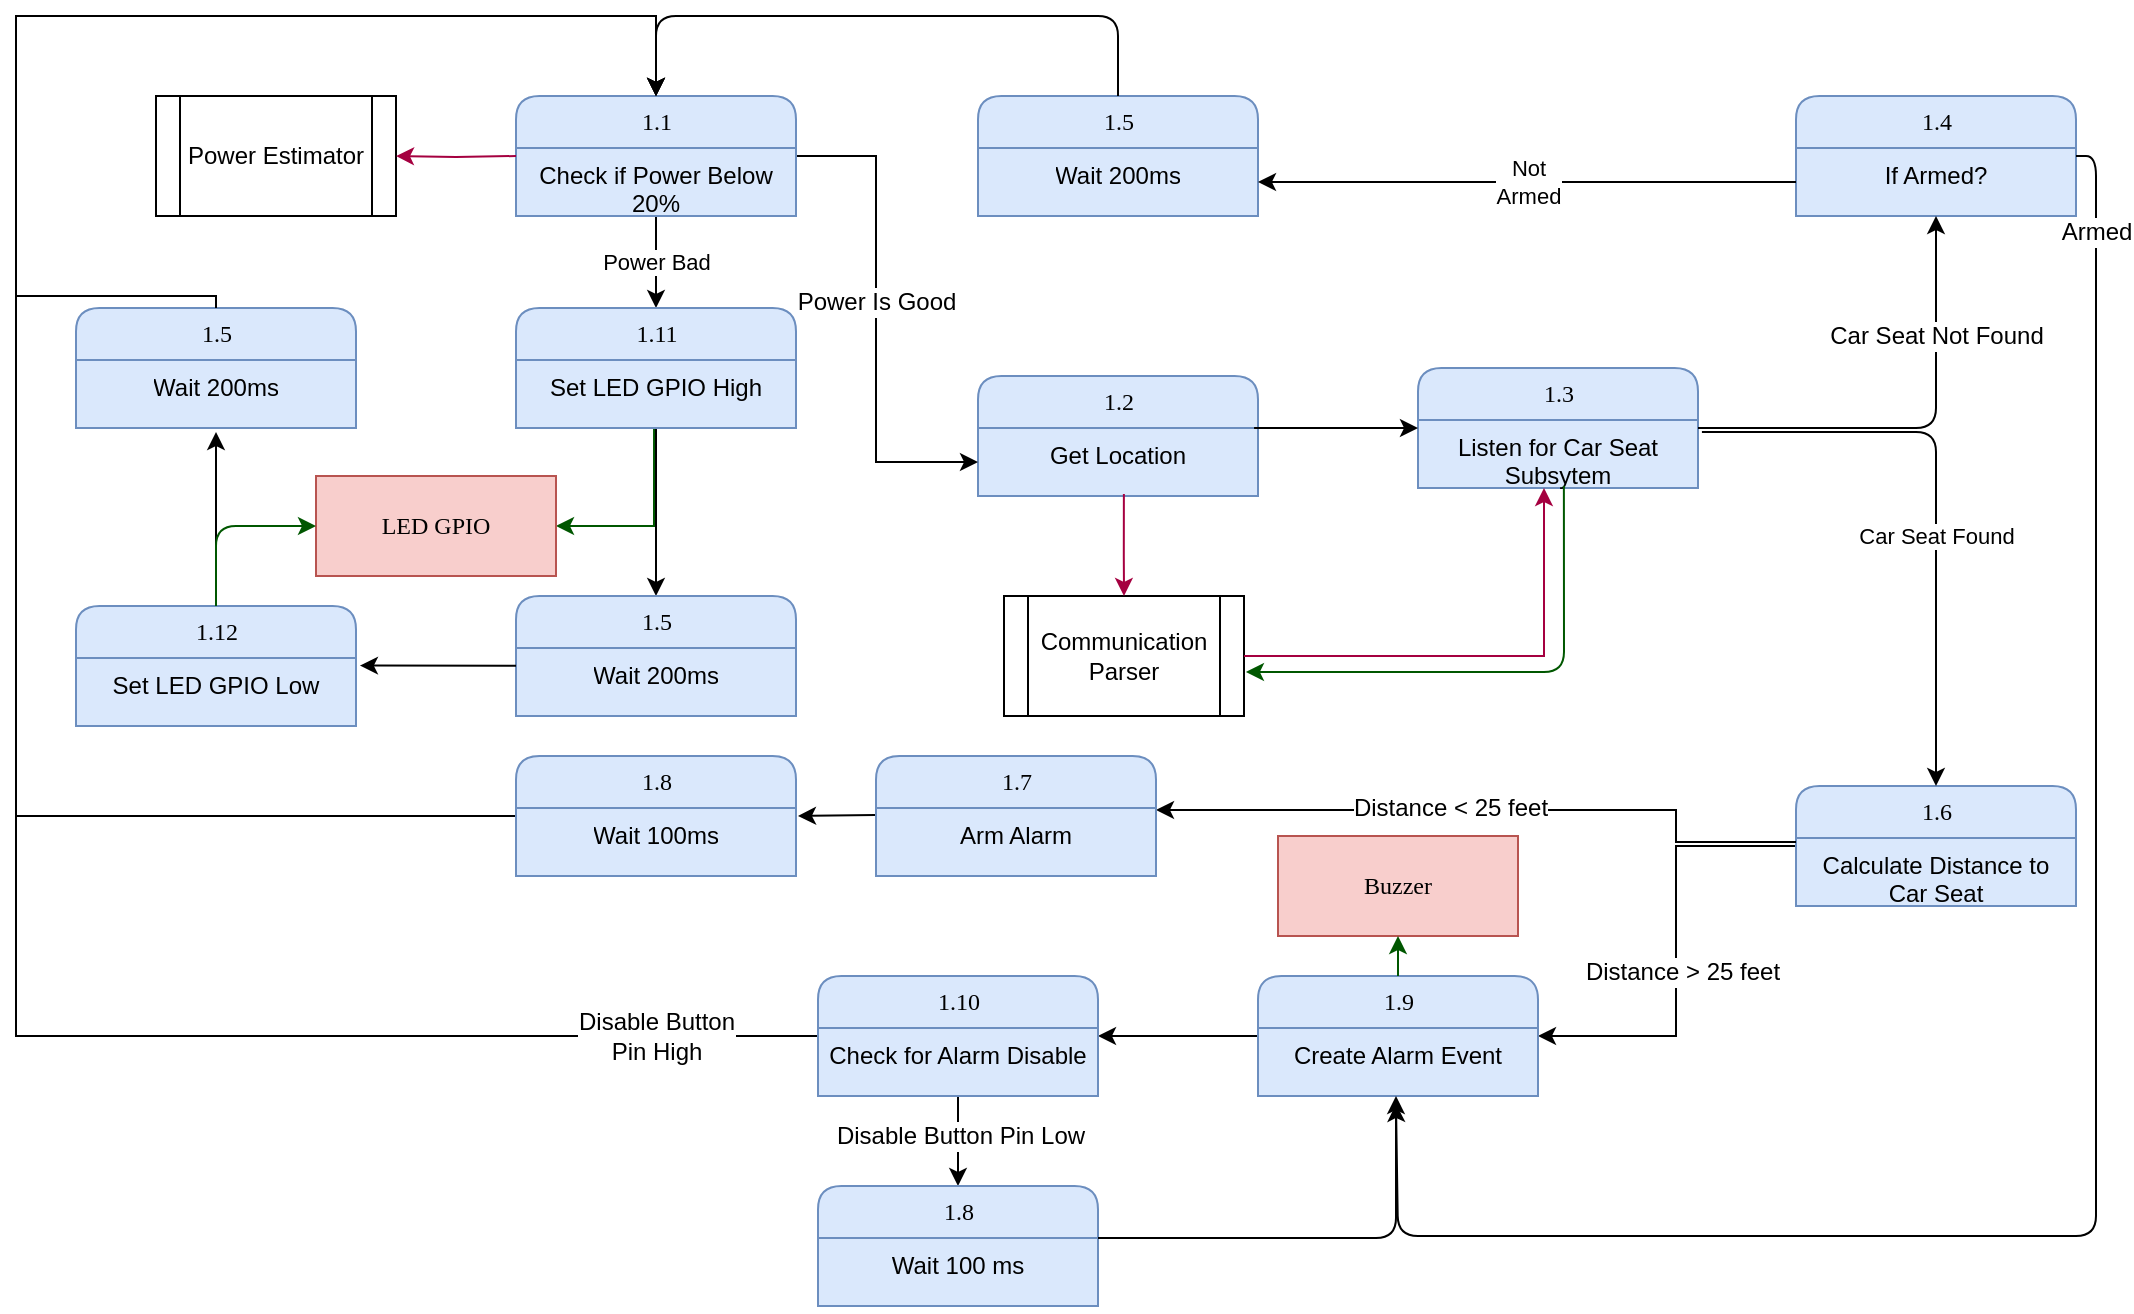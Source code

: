<mxfile version="12.1.2" type="onedrive" pages="1"><diagram name="Page-1" id="52a04d89-c75d-2922-d76d-85b35f80e030"><mxGraphModel dx="848" dy="419" grid="1" gridSize="10" guides="1" tooltips="1" connect="1" arrows="1" fold="1" page="1" pageScale="1" pageWidth="1100" pageHeight="850" background="#ffffff" math="0" shadow="0"><root><mxCell id="0"/><mxCell id="1" parent="0"/><mxCell id="BmrSFl_BmbGOBML_C8KP-5" value="1.5" style="swimlane;html=1;fontStyle=0;childLayout=stackLayout;horizontal=1;startSize=26;fillColor=#dae8fc;horizontalStack=0;resizeParent=1;resizeLast=0;collapsible=1;marginBottom=0;swimlaneFillColor=#ffffff;align=center;rounded=1;shadow=0;comic=0;labelBackgroundColor=none;strokeColor=#6c8ebf;strokeWidth=1;fontFamily=Verdana;fontSize=12;" parent="1" vertex="1"><mxGeometry x="521" y="90" width="140" height="60" as="geometry"/></mxCell><mxCell id="BmrSFl_BmbGOBML_C8KP-6" value="Wait 200ms" style="text;html=1;strokeColor=#6c8ebf;fillColor=#dae8fc;spacingLeft=4;spacingRight=4;whiteSpace=wrap;overflow=hidden;rotatable=0;points=[[0,0.5],[1,0.5]];portConstraint=eastwest;align=center;labelBackgroundColor=none;" parent="BmrSFl_BmbGOBML_C8KP-5" vertex="1"><mxGeometry y="26" width="140" height="34" as="geometry"/></mxCell><mxCell id="BmrSFl_BmbGOBML_C8KP-7" value="1.2" style="swimlane;html=1;fontStyle=0;childLayout=stackLayout;horizontal=1;startSize=26;fillColor=#dae8fc;horizontalStack=0;resizeParent=1;resizeLast=0;collapsible=1;marginBottom=0;swimlaneFillColor=#ffffff;align=center;rounded=1;shadow=0;comic=0;labelBackgroundColor=none;strokeColor=#6c8ebf;strokeWidth=1;fontFamily=Verdana;fontSize=12;" parent="1" vertex="1"><mxGeometry x="521" y="230" width="140" height="60" as="geometry"/></mxCell><mxCell id="BmrSFl_BmbGOBML_C8KP-8" value="Get Location" style="text;html=1;strokeColor=#6c8ebf;fillColor=#dae8fc;spacingLeft=4;spacingRight=4;whiteSpace=wrap;overflow=hidden;rotatable=0;points=[[0,0.5],[1,0.5]];portConstraint=eastwest;align=center;labelBackgroundColor=none;" parent="BmrSFl_BmbGOBML_C8KP-7" vertex="1"><mxGeometry y="26" width="140" height="34" as="geometry"/></mxCell><mxCell id="BmrSFl_BmbGOBML_C8KP-9" value="&lt;font color=&quot;#000000&quot;&gt;Communication Parser&lt;/font&gt;" style="shape=process;whiteSpace=wrap;html=1;backgroundOutline=1;labelBackgroundColor=none;fontColor=#660000;" parent="1" vertex="1"><mxGeometry x="534" y="340" width="120" height="60" as="geometry"/></mxCell><mxCell id="BmrSFl_BmbGOBML_C8KP-11" value="" style="edgeStyle=orthogonalEdgeStyle;rounded=0;orthogonalLoop=1;jettySize=auto;html=1;entryX=0;entryY=0.5;entryDx=0;entryDy=0;" parent="1" source="BmrSFl_BmbGOBML_C8KP-14" target="BmrSFl_BmbGOBML_C8KP-8" edge="1"><mxGeometry relative="1" as="geometry"><mxPoint x="521" y="120" as="targetPoint"/><Array as="points"><mxPoint x="470" y="120"/><mxPoint x="470" y="273"/></Array></mxGeometry></mxCell><mxCell id="BmrSFl_BmbGOBML_C8KP-12" value="Power Is Good" style="text;html=1;resizable=0;points=[];align=center;verticalAlign=middle;labelBackgroundColor=#ffffff;" parent="BmrSFl_BmbGOBML_C8KP-11" vertex="1" connectable="0"><mxGeometry x="0.15" y="3" relative="1" as="geometry"><mxPoint x="-3" y="-28" as="offset"/></mxGeometry></mxCell><mxCell id="BmrSFl_BmbGOBML_C8KP-13" value="Power Bad" style="edgeStyle=orthogonalEdgeStyle;rounded=0;orthogonalLoop=1;jettySize=auto;html=1;" parent="1" source="BmrSFl_BmbGOBML_C8KP-14" target="BmrSFl_BmbGOBML_C8KP-18" edge="1"><mxGeometry relative="1" as="geometry"/></mxCell><mxCell id="BmrSFl_BmbGOBML_C8KP-14" value="1.1" style="swimlane;html=1;fontStyle=0;childLayout=stackLayout;horizontal=1;startSize=26;fillColor=#dae8fc;horizontalStack=0;resizeParent=1;resizeLast=0;collapsible=1;marginBottom=0;swimlaneFillColor=#ffffff;align=center;rounded=1;shadow=0;comic=0;labelBackgroundColor=none;strokeColor=#6c8ebf;strokeWidth=1;fontFamily=Verdana;fontSize=12;" parent="1" vertex="1"><mxGeometry x="290" y="90" width="140" height="60" as="geometry"/></mxCell><mxCell id="BmrSFl_BmbGOBML_C8KP-15" value="Check if Power Below 20%" style="text;html=1;strokeColor=#6c8ebf;fillColor=#dae8fc;spacingLeft=4;spacingRight=4;whiteSpace=wrap;overflow=hidden;rotatable=0;points=[[0,0.5],[1,0.5]];portConstraint=eastwest;align=center;labelBackgroundColor=none;" parent="BmrSFl_BmbGOBML_C8KP-14" vertex="1"><mxGeometry y="26" width="140" height="34" as="geometry"/></mxCell><mxCell id="BmrSFl_BmbGOBML_C8KP-16" value="" style="edgeStyle=orthogonalEdgeStyle;rounded=0;orthogonalLoop=1;jettySize=auto;html=1;fillColor=#008a00;strokeColor=#005700;exitX=0.493;exitY=1;exitDx=0;exitDy=0;exitPerimeter=0;entryX=1;entryY=0.5;entryDx=0;entryDy=0;" parent="1" source="BmrSFl_BmbGOBML_C8KP-19" target="BmrSFl_BmbGOBML_C8KP-34" edge="1"><mxGeometry relative="1" as="geometry"><Array as="points"><mxPoint x="359" y="305"/></Array></mxGeometry></mxCell><mxCell id="BmrSFl_BmbGOBML_C8KP-17" value="" style="edgeStyle=orthogonalEdgeStyle;rounded=0;orthogonalLoop=1;jettySize=auto;html=1;entryX=0.5;entryY=0;entryDx=0;entryDy=0;" parent="1" source="BmrSFl_BmbGOBML_C8KP-18" target="BmrSFl_BmbGOBML_C8KP-35" edge="1"><mxGeometry relative="1" as="geometry"/></mxCell><mxCell id="BmrSFl_BmbGOBML_C8KP-18" value="1.11" style="swimlane;html=1;fontStyle=0;childLayout=stackLayout;horizontal=1;startSize=26;fillColor=#dae8fc;horizontalStack=0;resizeParent=1;resizeLast=0;collapsible=1;marginBottom=0;swimlaneFillColor=#ffffff;align=center;rounded=1;shadow=0;comic=0;labelBackgroundColor=none;strokeColor=#6c8ebf;strokeWidth=1;fontFamily=Verdana;fontSize=12;" parent="1" vertex="1"><mxGeometry x="290" y="196" width="140" height="60" as="geometry"/></mxCell><mxCell id="BmrSFl_BmbGOBML_C8KP-19" value="Set LED GPIO High" style="text;html=1;strokeColor=#6c8ebf;fillColor=#dae8fc;spacingLeft=4;spacingRight=4;whiteSpace=wrap;overflow=hidden;rotatable=0;points=[[0,0.5],[1,0.5]];portConstraint=eastwest;align=center;labelBackgroundColor=none;" parent="BmrSFl_BmbGOBML_C8KP-18" vertex="1"><mxGeometry y="26" width="140" height="34" as="geometry"/></mxCell><mxCell id="BmrSFl_BmbGOBML_C8KP-20" value="" style="edgeStyle=orthogonalEdgeStyle;rounded=0;orthogonalLoop=1;jettySize=auto;html=1;entryX=0.5;entryY=1.059;entryDx=0;entryDy=0;entryPerimeter=0;" parent="1" target="BmrSFl_BmbGOBML_C8KP-22" edge="1"><mxGeometry relative="1" as="geometry"><mxPoint x="140" y="370" as="sourcePoint"/><Array as="points"><mxPoint x="140" y="310"/><mxPoint x="140" y="310"/></Array></mxGeometry></mxCell><mxCell id="BmrSFl_BmbGOBML_C8KP-21" value="1.5" style="swimlane;html=1;fontStyle=0;childLayout=stackLayout;horizontal=1;startSize=26;fillColor=#dae8fc;horizontalStack=0;resizeParent=1;resizeLast=0;collapsible=1;marginBottom=0;swimlaneFillColor=#ffffff;align=center;rounded=1;shadow=0;comic=0;labelBackgroundColor=none;strokeColor=#6c8ebf;strokeWidth=1;fontFamily=Verdana;fontSize=12;" parent="1" vertex="1"><mxGeometry x="70" y="196" width="140" height="60" as="geometry"/></mxCell><mxCell id="BmrSFl_BmbGOBML_C8KP-22" value="Wait 200ms" style="text;html=1;strokeColor=#6c8ebf;fillColor=#dae8fc;spacingLeft=4;spacingRight=4;whiteSpace=wrap;overflow=hidden;rotatable=0;points=[[0,0.5],[1,0.5]];portConstraint=eastwest;align=center;labelBackgroundColor=none;" parent="BmrSFl_BmbGOBML_C8KP-21" vertex="1"><mxGeometry y="26" width="140" height="34" as="geometry"/></mxCell><mxCell id="BmrSFl_BmbGOBML_C8KP-23" value="1.12" style="swimlane;html=1;fontStyle=0;childLayout=stackLayout;horizontal=1;startSize=26;fillColor=#dae8fc;horizontalStack=0;resizeParent=1;resizeLast=0;collapsible=1;marginBottom=0;swimlaneFillColor=#ffffff;align=center;rounded=1;shadow=0;comic=0;labelBackgroundColor=none;strokeColor=#6c8ebf;strokeWidth=1;fontFamily=Verdana;fontSize=12;" parent="1" vertex="1"><mxGeometry x="70" y="345" width="140" height="60" as="geometry"/></mxCell><mxCell id="BmrSFl_BmbGOBML_C8KP-24" value="Set LED GPIO Low" style="text;html=1;strokeColor=#6c8ebf;fillColor=#dae8fc;spacingLeft=4;spacingRight=4;whiteSpace=wrap;overflow=hidden;rotatable=0;points=[[0,0.5],[1,0.5]];portConstraint=eastwest;align=center;labelBackgroundColor=none;" parent="BmrSFl_BmbGOBML_C8KP-23" vertex="1"><mxGeometry y="26" width="140" height="34" as="geometry"/></mxCell><mxCell id="BmrSFl_BmbGOBML_C8KP-25" value="&lt;font color=&quot;#000000&quot;&gt;Power Estimator&lt;/font&gt;" style="shape=process;whiteSpace=wrap;html=1;backgroundOutline=1;labelBackgroundColor=none;fontColor=#660000;" parent="1" vertex="1"><mxGeometry x="110" y="90" width="120" height="60" as="geometry"/></mxCell><mxCell id="BmrSFl_BmbGOBML_C8KP-26" value="" style="edgeStyle=orthogonalEdgeStyle;rounded=0;orthogonalLoop=1;jettySize=auto;html=1;fontColor=#660000;fillColor=#d80073;strokeColor=#A50040;exitX=1;exitY=0.5;exitDx=0;exitDy=0;entryX=1;entryY=0.5;entryDx=0;entryDy=0;" parent="1" target="BmrSFl_BmbGOBML_C8KP-25" edge="1"><mxGeometry relative="1" as="geometry"><mxPoint x="290" y="120" as="sourcePoint"/><mxPoint x="680" y="220" as="targetPoint"/></mxGeometry></mxCell><mxCell id="BmrSFl_BmbGOBML_C8KP-29" value="" style="endArrow=classic;html=1;entryX=0.5;entryY=0;entryDx=0;entryDy=0;exitX=0.5;exitY=0;exitDx=0;exitDy=0;" parent="1" source="BmrSFl_BmbGOBML_C8KP-5" target="BmrSFl_BmbGOBML_C8KP-14" edge="1"><mxGeometry width="50" height="50" relative="1" as="geometry"><mxPoint x="680" y="505" as="sourcePoint"/><mxPoint x="730" y="455" as="targetPoint"/><Array as="points"><mxPoint x="591" y="50"/><mxPoint x="360" y="50"/></Array></mxGeometry></mxCell><mxCell id="BmrSFl_BmbGOBML_C8KP-30" value="1.3" style="swimlane;html=1;fontStyle=0;childLayout=stackLayout;horizontal=1;startSize=26;fillColor=#dae8fc;horizontalStack=0;resizeParent=1;resizeLast=0;collapsible=1;marginBottom=0;swimlaneFillColor=#ffffff;align=center;rounded=1;shadow=0;comic=0;labelBackgroundColor=none;strokeColor=#6c8ebf;strokeWidth=1;fontFamily=Verdana;fontSize=12;" parent="1" vertex="1"><mxGeometry x="741" y="226" width="140" height="60" as="geometry"/></mxCell><mxCell id="BmrSFl_BmbGOBML_C8KP-31" value="Listen for Car Seat Subsytem" style="text;html=1;strokeColor=#6c8ebf;fillColor=#dae8fc;spacingLeft=4;spacingRight=4;whiteSpace=wrap;overflow=hidden;rotatable=0;points=[[0,0.5],[1,0.5]];portConstraint=eastwest;align=center;labelBackgroundColor=none;" parent="BmrSFl_BmbGOBML_C8KP-30" vertex="1"><mxGeometry y="26" width="140" height="34" as="geometry"/></mxCell><mxCell id="BmrSFl_BmbGOBML_C8KP-32" value="" style="endArrow=classic;html=1;exitX=0.986;exitY=0;exitDx=0;exitDy=0;exitPerimeter=0;entryX=0;entryY=0.5;entryDx=0;entryDy=0;" parent="1" source="BmrSFl_BmbGOBML_C8KP-8" target="BmrSFl_BmbGOBML_C8KP-30" edge="1"><mxGeometry width="50" height="50" relative="1" as="geometry"><mxPoint x="680" y="220" as="sourcePoint"/><mxPoint x="730" y="170" as="targetPoint"/></mxGeometry></mxCell><mxCell id="BmrSFl_BmbGOBML_C8KP-33" value="" style="endArrow=classic;html=1;entryX=1.008;entryY=0.633;entryDx=0;entryDy=0;exitX=0.521;exitY=0.971;exitDx=0;exitDy=0;exitPerimeter=0;fillColor=#008a00;strokeColor=#005700;entryPerimeter=0;" parent="1" source="BmrSFl_BmbGOBML_C8KP-31" target="BmrSFl_BmbGOBML_C8KP-9" edge="1"><mxGeometry width="50" height="50" relative="1" as="geometry"><mxPoint x="730" y="470" as="sourcePoint"/><mxPoint x="780" y="420" as="targetPoint"/><Array as="points"><mxPoint x="814" y="378"/></Array></mxGeometry></mxCell><mxCell id="BmrSFl_BmbGOBML_C8KP-34" value="LED GPIO" style="whiteSpace=wrap;html=1;rounded=0;shadow=0;comic=0;labelBackgroundColor=none;strokeColor=#b85450;strokeWidth=1;fillColor=#f8cecc;fontFamily=Verdana;fontSize=12;align=center;" parent="1" vertex="1"><mxGeometry x="190" y="280" width="120" height="50" as="geometry"/></mxCell><mxCell id="BmrSFl_BmbGOBML_C8KP-35" value="1.5" style="swimlane;html=1;fontStyle=0;childLayout=stackLayout;horizontal=1;startSize=26;fillColor=#dae8fc;horizontalStack=0;resizeParent=1;resizeLast=0;collapsible=1;marginBottom=0;swimlaneFillColor=#ffffff;align=center;rounded=1;shadow=0;comic=0;labelBackgroundColor=none;strokeColor=#6c8ebf;strokeWidth=1;fontFamily=Verdana;fontSize=12;" parent="1" vertex="1"><mxGeometry x="290" y="340" width="140" height="60" as="geometry"/></mxCell><mxCell id="BmrSFl_BmbGOBML_C8KP-36" value="Wait 200ms" style="text;html=1;strokeColor=#6c8ebf;fillColor=#dae8fc;spacingLeft=4;spacingRight=4;whiteSpace=wrap;overflow=hidden;rotatable=0;points=[[0,0.5],[1,0.5]];portConstraint=eastwest;align=center;labelBackgroundColor=none;" parent="BmrSFl_BmbGOBML_C8KP-35" vertex="1"><mxGeometry y="26" width="140" height="34" as="geometry"/></mxCell><mxCell id="BmrSFl_BmbGOBML_C8KP-37" value="" style="endArrow=classic;html=1;fillColor=#008a00;strokeColor=#005700;exitX=0.5;exitY=0;exitDx=0;exitDy=0;entryX=0;entryY=0.5;entryDx=0;entryDy=0;" parent="1" source="BmrSFl_BmbGOBML_C8KP-23" target="BmrSFl_BmbGOBML_C8KP-34" edge="1"><mxGeometry width="50" height="50" relative="1" as="geometry"><mxPoint x="150" y="340" as="sourcePoint"/><mxPoint x="661" y="380" as="targetPoint"/><Array as="points"><mxPoint x="140" y="305"/></Array></mxGeometry></mxCell><mxCell id="BmrSFl_BmbGOBML_C8KP-63" value="1.4" style="swimlane;html=1;fontStyle=0;childLayout=stackLayout;horizontal=1;startSize=26;fillColor=#dae8fc;horizontalStack=0;resizeParent=1;resizeLast=0;collapsible=1;marginBottom=0;swimlaneFillColor=#ffffff;align=center;rounded=1;shadow=0;comic=0;labelBackgroundColor=none;strokeColor=#6c8ebf;strokeWidth=1;fontFamily=Verdana;fontSize=12;" parent="1" vertex="1"><mxGeometry x="930" y="90" width="140" height="60" as="geometry"/></mxCell><mxCell id="BmrSFl_BmbGOBML_C8KP-64" value="If Armed?" style="text;html=1;strokeColor=#6c8ebf;fillColor=#dae8fc;spacingLeft=4;spacingRight=4;whiteSpace=wrap;overflow=hidden;rotatable=0;points=[[0,0.5],[1,0.5]];portConstraint=eastwest;align=center;labelBackgroundColor=none;" parent="BmrSFl_BmbGOBML_C8KP-63" vertex="1"><mxGeometry y="26" width="140" height="34" as="geometry"/></mxCell><mxCell id="BmrSFl_BmbGOBML_C8KP-54" value="" style="edgeStyle=orthogonalEdgeStyle;rounded=0;orthogonalLoop=1;jettySize=auto;html=1;entryX=1;entryY=0.5;entryDx=0;entryDy=0;" parent="1" source="BmrSFl_BmbGOBML_C8KP-49" target="BmrSFl_BmbGOBML_C8KP-52" edge="1"><mxGeometry relative="1" as="geometry"><Array as="points"><mxPoint x="870" y="465"/><mxPoint x="870" y="560"/></Array></mxGeometry></mxCell><mxCell id="BmrSFl_BmbGOBML_C8KP-55" value="Distance &amp;gt; 25 feet" style="text;html=1;resizable=0;points=[];align=center;verticalAlign=middle;labelBackgroundColor=#ffffff;" parent="BmrSFl_BmbGOBML_C8KP-54" vertex="1" connectable="0"><mxGeometry x="0.1" y="3" relative="1" as="geometry"><mxPoint as="offset"/></mxGeometry></mxCell><mxCell id="BmrSFl_BmbGOBML_C8KP-58" value="" style="edgeStyle=orthogonalEdgeStyle;rounded=0;orthogonalLoop=1;jettySize=auto;html=1;exitX=0;exitY=0;exitDx=0;exitDy=0;exitPerimeter=0;" parent="1" source="BmrSFl_BmbGOBML_C8KP-91" edge="1"><mxGeometry relative="1" as="geometry"><mxPoint x="870" y="450" as="sourcePoint"/><mxPoint x="360" y="90" as="targetPoint"/><Array as="points"><mxPoint x="290" y="450"/><mxPoint x="40" y="450"/><mxPoint x="40" y="50"/><mxPoint x="360" y="50"/></Array></mxGeometry></mxCell><mxCell id="BmrSFl_BmbGOBML_C8KP-49" value="1.6" style="swimlane;html=1;fontStyle=0;childLayout=stackLayout;horizontal=1;startSize=26;fillColor=#dae8fc;horizontalStack=0;resizeParent=1;resizeLast=0;collapsible=1;marginBottom=0;swimlaneFillColor=#ffffff;align=center;rounded=1;shadow=0;comic=0;labelBackgroundColor=none;strokeColor=#6c8ebf;strokeWidth=1;fontFamily=Verdana;fontSize=12;" parent="1" vertex="1"><mxGeometry x="930" y="435" width="140" height="60" as="geometry"/></mxCell><mxCell id="BmrSFl_BmbGOBML_C8KP-50" value="Calculate Distance to Car Seat" style="text;html=1;strokeColor=#6c8ebf;fillColor=#dae8fc;spacingLeft=4;spacingRight=4;whiteSpace=wrap;overflow=hidden;rotatable=0;points=[[0,0.5],[1,0.5]];portConstraint=eastwest;align=center;labelBackgroundColor=none;" parent="BmrSFl_BmbGOBML_C8KP-49" vertex="1"><mxGeometry y="26" width="140" height="34" as="geometry"/></mxCell><mxCell id="BmrSFl_BmbGOBML_C8KP-72" value="" style="edgeStyle=orthogonalEdgeStyle;rounded=0;orthogonalLoop=1;jettySize=auto;html=1;" parent="1" source="BmrSFl_BmbGOBML_C8KP-52" target="BmrSFl_BmbGOBML_C8KP-70" edge="1"><mxGeometry relative="1" as="geometry"/></mxCell><mxCell id="BmrSFl_BmbGOBML_C8KP-52" value="1.9" style="swimlane;html=1;fontStyle=0;childLayout=stackLayout;horizontal=1;startSize=26;fillColor=#dae8fc;horizontalStack=0;resizeParent=1;resizeLast=0;collapsible=1;marginBottom=0;swimlaneFillColor=#ffffff;align=center;rounded=1;shadow=0;comic=0;labelBackgroundColor=none;strokeColor=#6c8ebf;strokeWidth=1;fontFamily=Verdana;fontSize=12;" parent="1" vertex="1"><mxGeometry x="661" y="530" width="140" height="60" as="geometry"/></mxCell><mxCell id="BmrSFl_BmbGOBML_C8KP-53" value="Create Alarm Event" style="text;html=1;strokeColor=#6c8ebf;fillColor=#dae8fc;spacingLeft=4;spacingRight=4;whiteSpace=wrap;overflow=hidden;rotatable=0;points=[[0,0.5],[1,0.5]];portConstraint=eastwest;align=center;labelBackgroundColor=none;" parent="BmrSFl_BmbGOBML_C8KP-52" vertex="1"><mxGeometry y="26" width="140" height="34" as="geometry"/></mxCell><mxCell id="BmrSFl_BmbGOBML_C8KP-75" value="" style="edgeStyle=orthogonalEdgeStyle;rounded=0;orthogonalLoop=1;jettySize=auto;html=1;" parent="1" source="BmrSFl_BmbGOBML_C8KP-70" target="BmrSFl_BmbGOBML_C8KP-73" edge="1"><mxGeometry relative="1" as="geometry"/></mxCell><mxCell id="BmrSFl_BmbGOBML_C8KP-77" value="Disable Button Pin Low" style="text;html=1;resizable=0;points=[];align=center;verticalAlign=middle;labelBackgroundColor=#ffffff;" parent="BmrSFl_BmbGOBML_C8KP-75" vertex="1" connectable="0"><mxGeometry x="-0.111" y="1" relative="1" as="geometry"><mxPoint as="offset"/></mxGeometry></mxCell><mxCell id="BmrSFl_BmbGOBML_C8KP-80" value="" style="edgeStyle=orthogonalEdgeStyle;rounded=0;orthogonalLoop=1;jettySize=auto;html=1;entryX=0.5;entryY=0;entryDx=0;entryDy=0;" parent="1" source="BmrSFl_BmbGOBML_C8KP-70" target="BmrSFl_BmbGOBML_C8KP-14" edge="1"><mxGeometry relative="1" as="geometry"><mxPoint x="320" y="470" as="targetPoint"/><Array as="points"><mxPoint x="40" y="560"/><mxPoint x="40" y="50"/><mxPoint x="360" y="50"/></Array></mxGeometry></mxCell><mxCell id="BmrSFl_BmbGOBML_C8KP-81" value="Disable Button&lt;br&gt;Pin High" style="text;html=1;resizable=0;points=[];align=center;verticalAlign=middle;labelBackgroundColor=#ffffff;" parent="BmrSFl_BmbGOBML_C8KP-80" vertex="1" connectable="0"><mxGeometry x="0.25" y="-2" relative="1" as="geometry"><mxPoint x="318" y="393" as="offset"/></mxGeometry></mxCell><mxCell id="BmrSFl_BmbGOBML_C8KP-70" value="1.10" style="swimlane;html=1;fontStyle=0;childLayout=stackLayout;horizontal=1;startSize=26;fillColor=#dae8fc;horizontalStack=0;resizeParent=1;resizeLast=0;collapsible=1;marginBottom=0;swimlaneFillColor=#ffffff;align=center;rounded=1;shadow=0;comic=0;labelBackgroundColor=none;strokeColor=#6c8ebf;strokeWidth=1;fontFamily=Verdana;fontSize=12;" parent="1" vertex="1"><mxGeometry x="441" y="530" width="140" height="60" as="geometry"/></mxCell><mxCell id="BmrSFl_BmbGOBML_C8KP-71" value="Check for Alarm Disable" style="text;html=1;strokeColor=#6c8ebf;fillColor=#dae8fc;spacingLeft=4;spacingRight=4;whiteSpace=wrap;overflow=hidden;rotatable=0;points=[[0,0.5],[1,0.5]];portConstraint=eastwest;align=center;labelBackgroundColor=none;" parent="BmrSFl_BmbGOBML_C8KP-70" vertex="1"><mxGeometry y="26" width="140" height="34" as="geometry"/></mxCell><mxCell id="BmrSFl_BmbGOBML_C8KP-73" value="1.8" style="swimlane;html=1;fontStyle=0;childLayout=stackLayout;horizontal=1;startSize=26;fillColor=#dae8fc;horizontalStack=0;resizeParent=1;resizeLast=0;collapsible=1;marginBottom=0;swimlaneFillColor=#ffffff;align=center;rounded=1;shadow=0;comic=0;labelBackgroundColor=none;strokeColor=#6c8ebf;strokeWidth=1;fontFamily=Verdana;fontSize=12;" parent="1" vertex="1"><mxGeometry x="441" y="635" width="140" height="60" as="geometry"/></mxCell><mxCell id="BmrSFl_BmbGOBML_C8KP-74" value="Wait 100 ms" style="text;html=1;strokeColor=#6c8ebf;fillColor=#dae8fc;spacingLeft=4;spacingRight=4;whiteSpace=wrap;overflow=hidden;rotatable=0;points=[[0,0.5],[1,0.5]];portConstraint=eastwest;align=center;labelBackgroundColor=none;" parent="BmrSFl_BmbGOBML_C8KP-73" vertex="1"><mxGeometry y="26" width="140" height="34" as="geometry"/></mxCell><mxCell id="BmrSFl_BmbGOBML_C8KP-45" value="" style="endArrow=classic;html=1;exitX=1;exitY=0.5;exitDx=0;exitDy=0;" parent="1" source="BmrSFl_BmbGOBML_C8KP-30" target="BmrSFl_BmbGOBML_C8KP-64" edge="1"><mxGeometry width="50" height="50" relative="1" as="geometry"><mxPoint x="918.04" y="260" as="sourcePoint"/><mxPoint x="1000" y="226" as="targetPoint"/><Array as="points"><mxPoint x="1000" y="256"/></Array></mxGeometry></mxCell><mxCell id="BmrSFl_BmbGOBML_C8KP-47" value="Car Seat Not Found" style="text;html=1;resizable=0;points=[];align=center;verticalAlign=middle;labelBackgroundColor=#ffffff;" parent="BmrSFl_BmbGOBML_C8KP-45" vertex="1" connectable="0"><mxGeometry x="0.852" relative="1" as="geometry"><mxPoint y="43" as="offset"/></mxGeometry></mxCell><mxCell id="BmrSFl_BmbGOBML_C8KP-46" value="Car Seat Found" style="endArrow=classic;html=1;exitX=1.014;exitY=0.176;exitDx=0;exitDy=0;entryX=0.5;entryY=0;entryDx=0;entryDy=0;exitPerimeter=0;" parent="1" source="BmrSFl_BmbGOBML_C8KP-31" target="BmrSFl_BmbGOBML_C8KP-49" edge="1"><mxGeometry x="-0.204" y="-52" width="50" height="50" relative="1" as="geometry"><mxPoint x="891" y="266" as="sourcePoint"/><mxPoint x="1000" y="295" as="targetPoint"/><Array as="points"><mxPoint x="1000" y="258"/></Array><mxPoint x="52" y="52" as="offset"/></mxGeometry></mxCell><mxCell id="BmrSFl_BmbGOBML_C8KP-60" value="Buzzer" style="whiteSpace=wrap;html=1;rounded=0;shadow=0;comic=0;labelBackgroundColor=none;strokeColor=#b85450;strokeWidth=1;fillColor=#f8cecc;fontFamily=Verdana;fontSize=12;align=center;" parent="1" vertex="1"><mxGeometry x="671" y="460" width="120" height="50" as="geometry"/></mxCell><mxCell id="BmrSFl_BmbGOBML_C8KP-61" value="" style="edgeStyle=orthogonalEdgeStyle;rounded=0;orthogonalLoop=1;jettySize=auto;html=1;entryX=0.5;entryY=1;entryDx=0;entryDy=0;fillColor=#008a00;strokeColor=#005700;exitX=0.5;exitY=0;exitDx=0;exitDy=0;" parent="1" source="BmrSFl_BmbGOBML_C8KP-52" target="BmrSFl_BmbGOBML_C8KP-60" edge="1"><mxGeometry relative="1" as="geometry"><mxPoint x="663" y="465" as="sourcePoint"/><mxPoint x="891" y="130" as="targetPoint"/><Array as="points"><mxPoint x="731" y="520"/><mxPoint x="731" y="520"/></Array></mxGeometry></mxCell><mxCell id="BmrSFl_BmbGOBML_C8KP-66" value="Not&lt;br&gt;Armed" style="edgeStyle=orthogonalEdgeStyle;rounded=0;orthogonalLoop=1;jettySize=auto;html=1;" parent="1" source="BmrSFl_BmbGOBML_C8KP-64" target="BmrSFl_BmbGOBML_C8KP-6" edge="1"><mxGeometry relative="1" as="geometry"/></mxCell><mxCell id="BmrSFl_BmbGOBML_C8KP-68" value="" style="endArrow=classic;html=1;exitX=1;exitY=0.5;exitDx=0;exitDy=0;" parent="1" source="BmrSFl_BmbGOBML_C8KP-63" edge="1"><mxGeometry width="50" height="50" relative="1" as="geometry"><mxPoint x="1040" y="400" as="sourcePoint"/><mxPoint x="730" y="594" as="targetPoint"/><Array as="points"><mxPoint x="1080" y="120"/><mxPoint x="1080" y="660"/><mxPoint x="910" y="660"/><mxPoint x="731" y="660"/></Array></mxGeometry></mxCell><mxCell id="BmrSFl_BmbGOBML_C8KP-82" value="Armed" style="text;html=1;resizable=0;points=[];align=center;verticalAlign=middle;labelBackgroundColor=#ffffff;" parent="BmrSFl_BmbGOBML_C8KP-68" vertex="1" connectable="0"><mxGeometry x="-0.888" y="-1" relative="1" as="geometry"><mxPoint x="1" y="-6" as="offset"/></mxGeometry></mxCell><mxCell id="BmrSFl_BmbGOBML_C8KP-76" value="" style="endArrow=classic;html=1;exitX=1;exitY=0;exitDx=0;exitDy=0;exitPerimeter=0;" parent="1" source="BmrSFl_BmbGOBML_C8KP-74" edge="1"><mxGeometry width="50" height="50" relative="1" as="geometry"><mxPoint x="681" y="760" as="sourcePoint"/><mxPoint x="730" y="590" as="targetPoint"/><Array as="points"><mxPoint x="730" y="661"/></Array></mxGeometry></mxCell><mxCell id="BmrSFl_BmbGOBML_C8KP-84" value="" style="edgeStyle=orthogonalEdgeStyle;rounded=0;orthogonalLoop=1;jettySize=auto;html=1;entryX=0.5;entryY=0;entryDx=0;entryDy=0;exitX=0.5;exitY=0;exitDx=0;exitDy=0;" parent="1" source="BmrSFl_BmbGOBML_C8KP-21" target="BmrSFl_BmbGOBML_C8KP-14" edge="1"><mxGeometry relative="1" as="geometry"><mxPoint x="150" y="380" as="sourcePoint"/><mxPoint x="150" y="302" as="targetPoint"/><Array as="points"><mxPoint x="140" y="190"/><mxPoint x="40" y="190"/><mxPoint x="40" y="50"/><mxPoint x="360" y="50"/></Array></mxGeometry></mxCell><mxCell id="BmrSFl_BmbGOBML_C8KP-85" value="" style="edgeStyle=orthogonalEdgeStyle;rounded=0;orthogonalLoop=1;jettySize=auto;html=1;fontColor=#660000;fillColor=#d80073;strokeColor=#A50040;exitX=1;exitY=0.5;exitDx=0;exitDy=0;entryX=0.45;entryY=1;entryDx=0;entryDy=0;entryPerimeter=0;" parent="1" source="BmrSFl_BmbGOBML_C8KP-9" target="BmrSFl_BmbGOBML_C8KP-31" edge="1"><mxGeometry relative="1" as="geometry"><mxPoint x="601" y="350" as="sourcePoint"/><mxPoint x="810" y="290" as="targetPoint"/><Array as="points"><mxPoint x="804" y="370"/></Array></mxGeometry></mxCell><mxCell id="BmrSFl_BmbGOBML_C8KP-90" value="1.8" style="swimlane;html=1;fontStyle=0;childLayout=stackLayout;horizontal=1;startSize=26;fillColor=#dae8fc;horizontalStack=0;resizeParent=1;resizeLast=0;collapsible=1;marginBottom=0;swimlaneFillColor=#ffffff;align=center;rounded=1;shadow=0;comic=0;labelBackgroundColor=none;strokeColor=#6c8ebf;strokeWidth=1;fontFamily=Verdana;fontSize=12;" parent="1" vertex="1"><mxGeometry x="290" y="420" width="140" height="60" as="geometry"/></mxCell><mxCell id="BmrSFl_BmbGOBML_C8KP-91" value="Wait 100ms" style="text;html=1;strokeColor=#6c8ebf;fillColor=#dae8fc;spacingLeft=4;spacingRight=4;whiteSpace=wrap;overflow=hidden;rotatable=0;points=[[0,0.5],[1,0.5]];portConstraint=eastwest;align=center;labelBackgroundColor=none;" parent="BmrSFl_BmbGOBML_C8KP-90" vertex="1"><mxGeometry y="26" width="140" height="34" as="geometry"/></mxCell><mxCell id="BmrSFl_BmbGOBML_C8KP-92" value="" style="edgeStyle=orthogonalEdgeStyle;rounded=0;orthogonalLoop=1;jettySize=auto;html=1;exitX=0;exitY=0.059;exitDx=0;exitDy=0;exitPerimeter=0;" parent="1" source="BmrSFl_BmbGOBML_C8KP-50" edge="1"><mxGeometry relative="1" as="geometry"><mxPoint x="940" y="475" as="sourcePoint"/><mxPoint x="610" y="447" as="targetPoint"/><Array as="points"><mxPoint x="870" y="463"/><mxPoint x="870" y="447"/></Array></mxGeometry></mxCell><mxCell id="BmrSFl_BmbGOBML_C8KP-93" value="Distance &amp;lt; 25 feet" style="text;html=1;resizable=0;points=[];align=center;verticalAlign=middle;labelBackgroundColor=#ffffff;" parent="BmrSFl_BmbGOBML_C8KP-92" vertex="1" connectable="0"><mxGeometry x="0.1" y="3" relative="1" as="geometry"><mxPoint x="-4" y="-4" as="offset"/></mxGeometry></mxCell><mxCell id="BmrSFl_BmbGOBML_C8KP-10" value="" style="edgeStyle=orthogonalEdgeStyle;rounded=0;orthogonalLoop=1;jettySize=auto;html=1;fontColor=#660000;fillColor=#d80073;strokeColor=#A50040;exitX=0.521;exitY=0.971;exitDx=0;exitDy=0;entryX=0.5;entryY=0;entryDx=0;entryDy=0;exitPerimeter=0;" parent="1" source="BmrSFl_BmbGOBML_C8KP-8" target="BmrSFl_BmbGOBML_C8KP-9" edge="1"><mxGeometry relative="1" as="geometry"><mxPoint x="580" y="230" as="sourcePoint"/><mxPoint x="410" y="370" as="targetPoint"/><Array as="points"><mxPoint x="594" y="320"/><mxPoint x="594" y="320"/></Array></mxGeometry></mxCell><mxCell id="BmrSFl_BmbGOBML_C8KP-39" value="" style="edgeStyle=orthogonalEdgeStyle;rounded=0;orthogonalLoop=1;jettySize=auto;html=1;exitX=0;exitY=0.26;exitDx=0;exitDy=0;exitPerimeter=0;entryX=1.014;entryY=0.112;entryDx=0;entryDy=0;entryPerimeter=0;" parent="1" source="BmrSFl_BmbGOBML_C8KP-36" target="BmrSFl_BmbGOBML_C8KP-24" edge="1"><mxGeometry relative="1" as="geometry"><mxPoint x="160" y="390" as="sourcePoint"/><mxPoint x="160" y="310" as="targetPoint"/></mxGeometry></mxCell><mxCell id="WFW_ZUK5iamhkrzN2Xzm-2" value="1.7" style="swimlane;html=1;fontStyle=0;childLayout=stackLayout;horizontal=1;startSize=26;fillColor=#dae8fc;horizontalStack=0;resizeParent=1;resizeLast=0;collapsible=1;marginBottom=0;swimlaneFillColor=#ffffff;align=center;rounded=1;shadow=0;comic=0;labelBackgroundColor=none;strokeColor=#6c8ebf;strokeWidth=1;fontFamily=Verdana;fontSize=12;" parent="1" vertex="1"><mxGeometry x="470" y="420" width="140" height="60" as="geometry"/></mxCell><mxCell id="WFW_ZUK5iamhkrzN2Xzm-4" value="" style="endArrow=classic;html=1;exitX=-0.003;exitY=0.104;exitDx=0;exitDy=0;exitPerimeter=0;" parent="1" source="WFW_ZUK5iamhkrzN2Xzm-5" edge="1"><mxGeometry width="50" height="50" relative="1" as="geometry"><mxPoint x="470" y="446" as="sourcePoint"/><mxPoint x="431" y="450" as="targetPoint"/><Array as="points"/></mxGeometry></mxCell><mxCell id="WFW_ZUK5iamhkrzN2Xzm-5" value="Arm Alarm" style="text;html=1;strokeColor=#6c8ebf;fillColor=#dae8fc;spacingLeft=4;spacingRight=4;whiteSpace=wrap;overflow=hidden;rotatable=0;points=[[0,0.5],[1,0.5]];portConstraint=eastwest;align=center;labelBackgroundColor=none;" parent="1" vertex="1"><mxGeometry x="470" y="446" width="140" height="34" as="geometry"/></mxCell></root></mxGraphModel></diagram></mxfile>